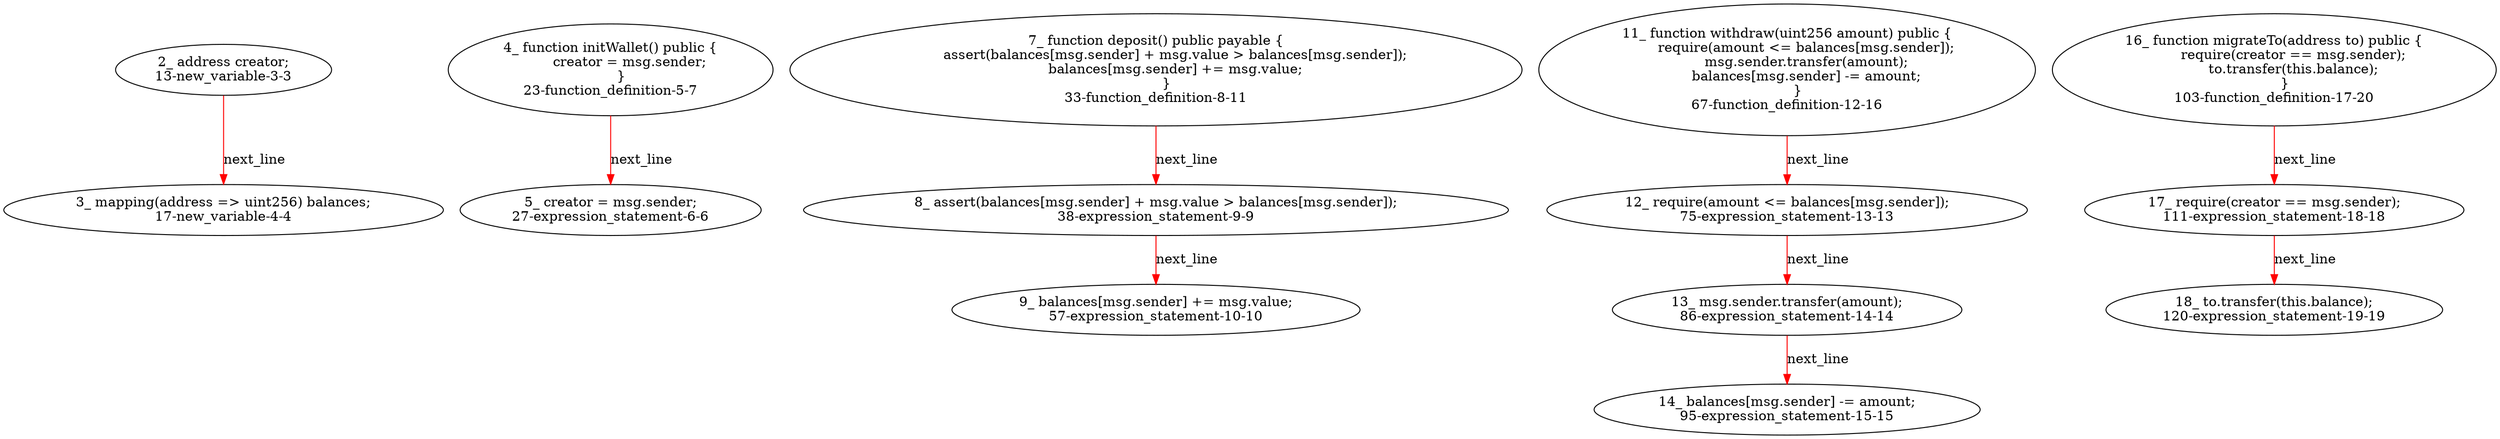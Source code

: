 digraph  {
13 [code="address creator;", label="2_ address creator;\n13-new_variable-3-3", method="", type_label=new_variable];
17 [code="mapping(address => uint256) balances;", label="3_ mapping(address => uint256) balances;\n17-new_variable-4-4", method="", type_label=new_variable];
23 [code="function initWallet() public {\n         creator = msg.sender;\n     }", label="4_ function initWallet() public {\n         creator = msg.sender;\n     }\n23-function_definition-5-7", method="initWallet()", type_label=function_definition];
27 [code="creator = msg.sender;", label="5_ creator = msg.sender;\n27-expression_statement-6-6", method="initWallet()", type_label=expression_statement];
33 [code="function deposit() public payable {\n         assert(balances[msg.sender] + msg.value > balances[msg.sender]);\n         balances[msg.sender] += msg.value;\n     }", label="7_ function deposit() public payable {\n         assert(balances[msg.sender] + msg.value > balances[msg.sender]);\n         balances[msg.sender] += msg.value;\n     }\n33-function_definition-8-11", method="deposit()", type_label=function_definition];
38 [code="assert(balances[msg.sender] + msg.value > balances[msg.sender]);", label="8_ assert(balances[msg.sender] + msg.value > balances[msg.sender]);\n38-expression_statement-9-9", method="deposit()", type_label=expression_statement];
57 [code="balances[msg.sender] += msg.value;", label="9_ balances[msg.sender] += msg.value;\n57-expression_statement-10-10", method="deposit()", type_label=expression_statement];
67 [code="function withdraw(uint256 amount) public {\n         require(amount <= balances[msg.sender]);\n         msg.sender.transfer(amount);\n         balances[msg.sender] -= amount;\n     }", label="11_ function withdraw(uint256 amount) public {\n         require(amount <= balances[msg.sender]);\n         msg.sender.transfer(amount);\n         balances[msg.sender] -= amount;\n     }\n67-function_definition-12-16", method="withdraw(uint256 amount)", type_label=function_definition];
75 [code="require(amount <= balances[msg.sender]);", label="12_ require(amount <= balances[msg.sender]);\n75-expression_statement-13-13", method="withdraw(uint256 amount)", type_label=expression_statement];
86 [code="msg.sender.transfer(amount);", label="13_ msg.sender.transfer(amount);\n86-expression_statement-14-14", method="withdraw(uint256 amount)", type_label=expression_statement];
95 [code="balances[msg.sender] -= amount;", label="14_ balances[msg.sender] -= amount;\n95-expression_statement-15-15", method="withdraw(uint256 amount)", type_label=expression_statement];
103 [code="function migrateTo(address to) public {\n         require(creator == msg.sender);\n         to.transfer(this.balance);\n     }", label="16_ function migrateTo(address to) public {\n         require(creator == msg.sender);\n         to.transfer(this.balance);\n     }\n103-function_definition-17-20", method="migrateTo(address to)", type_label=function_definition];
111 [code="require(creator == msg.sender);", label="17_ require(creator == msg.sender);\n111-expression_statement-18-18", method="migrateTo(address to)", type_label=expression_statement];
120 [code="to.transfer(this.balance);", label="18_ to.transfer(this.balance);\n120-expression_statement-19-19", method="migrateTo(address to)", type_label=expression_statement];
13 -> 17  [color=red, controlflow_type=next_line, edge_type=CFG_edge, key=0, label=next_line];
23 -> 27  [color=red, controlflow_type=next_line, edge_type=CFG_edge, key=0, label=next_line];
33 -> 38  [color=red, controlflow_type=next_line, edge_type=CFG_edge, key=0, label=next_line];
38 -> 57  [color=red, controlflow_type=next_line, edge_type=CFG_edge, key=0, label=next_line];
67 -> 75  [color=red, controlflow_type=next_line, edge_type=CFG_edge, key=0, label=next_line];
75 -> 86  [color=red, controlflow_type=next_line, edge_type=CFG_edge, key=0, label=next_line];
86 -> 95  [color=red, controlflow_type=next_line, edge_type=CFG_edge, key=0, label=next_line];
103 -> 111  [color=red, controlflow_type=next_line, edge_type=CFG_edge, key=0, label=next_line];
111 -> 120  [color=red, controlflow_type=next_line, edge_type=CFG_edge, key=0, label=next_line];
}
